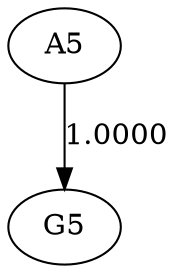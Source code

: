 strict graph {
	graph [bb="0,0,65.5,126"];
	node [label="\N"];
	edge [arrowtype=normal,
		dir=forward
	];
	A5	 [height="0.5",
		pos="27,108",
		width="0.75"];
	G5	 [height="0.5",
		pos="27,18",
		width="0.75"];
	A5 -- G5	 [label="1.0000",
		lp="46.25,63",
		pos="e,27,36.05 27,89.614 27,77.24 27,60.369 27,46.22"];
}
